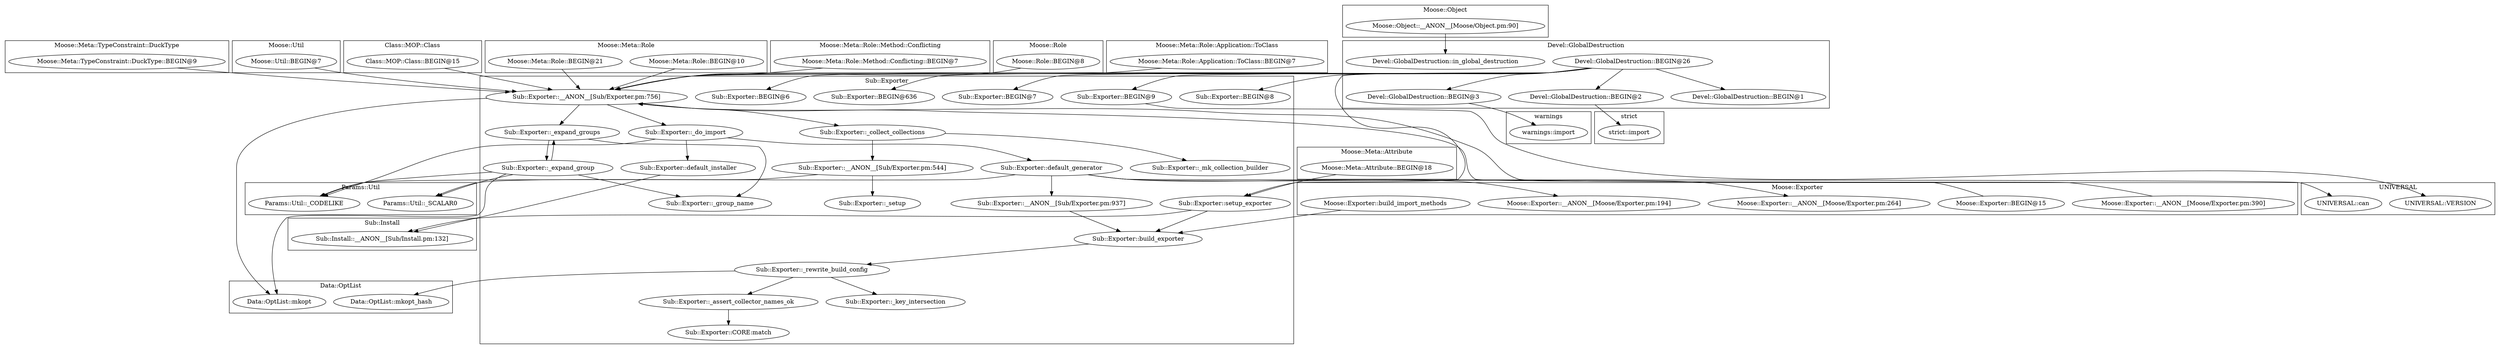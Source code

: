 digraph {
graph [overlap=false]
subgraph cluster_Sub_Exporter {
	label="Sub::Exporter";
	"Sub::Exporter::__ANON__[Sub/Exporter.pm:544]";
	"Sub::Exporter::_expand_group";
	"Sub::Exporter::__ANON__[Sub/Exporter.pm:937]";
	"Sub::Exporter::BEGIN@6";
	"Sub::Exporter::default_generator";
	"Sub::Exporter::_collect_collections";
	"Sub::Exporter::build_exporter";
	"Sub::Exporter::BEGIN@8";
	"Sub::Exporter::_do_import";
	"Sub::Exporter::BEGIN@9";
	"Sub::Exporter::__ANON__[Sub/Exporter.pm:756]";
	"Sub::Exporter::_expand_groups";
	"Sub::Exporter::default_installer";
	"Sub::Exporter::_assert_collector_names_ok";
	"Sub::Exporter::setup_exporter";
	"Sub::Exporter::_key_intersection";
	"Sub::Exporter::CORE:match";
	"Sub::Exporter::_rewrite_build_config";
	"Sub::Exporter::BEGIN@7";
	"Sub::Exporter::_mk_collection_builder";
	"Sub::Exporter::_group_name";
	"Sub::Exporter::_setup";
	"Sub::Exporter::BEGIN@636";
}
subgraph cluster_Moose_Meta_TypeConstraint_DuckType {
	label="Moose::Meta::TypeConstraint::DuckType";
	"Moose::Meta::TypeConstraint::DuckType::BEGIN@9";
}
subgraph cluster_warnings {
	label="warnings";
	"warnings::import";
}
subgraph cluster_Data_OptList {
	label="Data::OptList";
	"Data::OptList::mkopt_hash";
	"Data::OptList::mkopt";
}
subgraph cluster_Moose_Exporter {
	label="Moose::Exporter";
	"Moose::Exporter::BEGIN@15";
	"Moose::Exporter::__ANON__[Moose/Exporter.pm:390]";
	"Moose::Exporter::__ANON__[Moose/Exporter.pm:194]";
	"Moose::Exporter::__ANON__[Moose/Exporter.pm:264]";
	"Moose::Exporter::build_import_methods";
}
subgraph cluster_Moose_Util {
	label="Moose::Util";
	"Moose::Util::BEGIN@7";
}
subgraph cluster_strict {
	label="strict";
	"strict::import";
}
subgraph cluster_Devel_GlobalDestruction {
	label="Devel::GlobalDestruction";
	"Devel::GlobalDestruction::BEGIN@26";
	"Devel::GlobalDestruction::BEGIN@3";
	"Devel::GlobalDestruction::BEGIN@2";
	"Devel::GlobalDestruction::BEGIN@1";
	"Devel::GlobalDestruction::in_global_destruction";
}
subgraph cluster_Class_MOP_Class {
	label="Class::MOP::Class";
	"Class::MOP::Class::BEGIN@15";
}
subgraph cluster_Moose_Meta_Role {
	label="Moose::Meta::Role";
	"Moose::Meta::Role::BEGIN@10";
	"Moose::Meta::Role::BEGIN@21";
}
subgraph cluster_Params_Util {
	label="Params::Util";
	"Params::Util::_SCALAR0";
	"Params::Util::_CODELIKE";
}
subgraph cluster_Moose_Meta_Role_Method_Conflicting {
	label="Moose::Meta::Role::Method::Conflicting";
	"Moose::Meta::Role::Method::Conflicting::BEGIN@7";
}
subgraph cluster_Sub_Install {
	label="Sub::Install";
	"Sub::Install::__ANON__[Sub/Install.pm:132]";
}
subgraph cluster_Moose_Object {
	label="Moose::Object";
	"Moose::Object::__ANON__[Moose/Object.pm:90]";
}
subgraph cluster_Moose_Role {
	label="Moose::Role";
	"Moose::Role::BEGIN@8";
}
subgraph cluster_UNIVERSAL {
	label="UNIVERSAL";
	"UNIVERSAL::VERSION";
	"UNIVERSAL::can";
}
subgraph cluster_Moose_Meta_Attribute {
	label="Moose::Meta::Attribute";
	"Moose::Meta::Attribute::BEGIN@18";
}
subgraph cluster_Moose_Meta_Role_Application_ToClass {
	label="Moose::Meta::Role::Application::ToClass";
	"Moose::Meta::Role::Application::ToClass::BEGIN@7";
}
"Sub::Exporter::_collect_collections" -> "Sub::Exporter::__ANON__[Sub/Exporter.pm:544]";
"Sub::Exporter::_do_import" -> "Sub::Exporter::default_installer";
"Devel::GlobalDestruction::BEGIN@26" -> "Sub::Exporter::BEGIN@6";
"Devel::GlobalDestruction::BEGIN@26" -> "Sub::Exporter::BEGIN@9";
"Sub::Exporter::_rewrite_build_config" -> "Sub::Exporter::_assert_collector_names_ok";
"Sub::Exporter::_assert_collector_names_ok" -> "Sub::Exporter::CORE:match";
"Sub::Exporter::build_exporter" -> "Sub::Exporter::_rewrite_build_config";
"Devel::GlobalDestruction::BEGIN@26" -> "Devel::GlobalDestruction::BEGIN@1";
"Sub::Exporter::default_generator" -> "UNIVERSAL::can";
"Sub::Exporter::default_generator" -> "Sub::Exporter::__ANON__[Sub/Exporter.pm:937]";
"Moose::Util::BEGIN@7" -> "Sub::Exporter::__ANON__[Sub/Exporter.pm:756]";
"Devel::GlobalDestruction::BEGIN@26" -> "Sub::Exporter::__ANON__[Sub/Exporter.pm:756]";
"Moose::Meta::Role::Application::ToClass::BEGIN@7" -> "Sub::Exporter::__ANON__[Sub/Exporter.pm:756]";
"Moose::Meta::TypeConstraint::DuckType::BEGIN@9" -> "Sub::Exporter::__ANON__[Sub/Exporter.pm:756]";
"Class::MOP::Class::BEGIN@15" -> "Sub::Exporter::__ANON__[Sub/Exporter.pm:756]";
"Moose::Meta::Role::BEGIN@21" -> "Sub::Exporter::__ANON__[Sub/Exporter.pm:756]";
"Moose::Meta::Role::Method::Conflicting::BEGIN@7" -> "Sub::Exporter::__ANON__[Sub/Exporter.pm:756]";
"Moose::Exporter::__ANON__[Moose/Exporter.pm:390]" -> "Sub::Exporter::__ANON__[Sub/Exporter.pm:756]";
"Moose::Exporter::BEGIN@15" -> "Sub::Exporter::__ANON__[Sub/Exporter.pm:756]";
"Moose::Meta::Role::BEGIN@10" -> "Sub::Exporter::__ANON__[Sub/Exporter.pm:756]";
"Moose::Role::BEGIN@8" -> "Sub::Exporter::__ANON__[Sub/Exporter.pm:756]";
"Devel::GlobalDestruction::BEGIN@3" -> "warnings::import";
"Sub::Exporter::_expand_groups" -> "Sub::Exporter::_group_name";
"Sub::Exporter::_expand_group" -> "Sub::Exporter::_group_name";
"Sub::Exporter::_expand_groups" -> "Sub::Exporter::_expand_group";
"Sub::Exporter::default_generator" -> "Params::Util::_CODELIKE";
"Sub::Exporter::_expand_group" -> "Params::Util::_CODELIKE";
"Sub::Exporter::_do_import" -> "Params::Util::_CODELIKE";
"Sub::Exporter::__ANON__[Sub/Exporter.pm:756]" -> "Sub::Exporter::_collect_collections";
"Sub::Exporter::default_generator" -> "Moose::Exporter::__ANON__[Moose/Exporter.pm:264]";
"Sub::Exporter::default_generator" -> "Moose::Exporter::__ANON__[Moose/Exporter.pm:194]";
"Sub::Exporter::_collect_collections" -> "Sub::Exporter::_mk_collection_builder";
"Sub::Exporter::BEGIN@9" -> "UNIVERSAL::VERSION";
"Devel::GlobalDestruction::BEGIN@2" -> "strict::import";
"Sub::Exporter::_do_import" -> "Sub::Exporter::default_generator";
"Devel::GlobalDestruction::BEGIN@26" -> "Sub::Exporter::BEGIN@8";
"Sub::Exporter::__ANON__[Sub/Exporter.pm:756]" -> "Sub::Exporter::_do_import";
"Devel::GlobalDestruction::BEGIN@26" -> "Sub::Exporter::BEGIN@7";
"Sub::Exporter::__ANON__[Sub/Exporter.pm:756]" -> "Data::OptList::mkopt";
"Sub::Exporter::_expand_group" -> "Data::OptList::mkopt";
"Sub::Exporter::default_installer" -> "Sub::Install::__ANON__[Sub/Install.pm:132]";
"Sub::Exporter::setup_exporter" -> "Sub::Install::__ANON__[Sub/Install.pm:132]";
"Moose::Object::__ANON__[Moose/Object.pm:90]" -> "Devel::GlobalDestruction::in_global_destruction";
"Devel::GlobalDestruction::BEGIN@26" -> "Devel::GlobalDestruction::BEGIN@3";
"Devel::GlobalDestruction::BEGIN@26" -> "Sub::Exporter::setup_exporter";
"Moose::Meta::Attribute::BEGIN@18" -> "Sub::Exporter::setup_exporter";
"Sub::Exporter::__ANON__[Sub/Exporter.pm:544]" -> "Sub::Exporter::_setup";
"Sub::Exporter::__ANON__[Sub/Exporter.pm:937]" -> "Sub::Exporter::build_exporter";
"Sub::Exporter::setup_exporter" -> "Sub::Exporter::build_exporter";
"Moose::Exporter::build_import_methods" -> "Sub::Exporter::build_exporter";
"Sub::Exporter::__ANON__[Sub/Exporter.pm:756]" -> "Sub::Exporter::_expand_groups";
"Sub::Exporter::_expand_group" -> "Sub::Exporter::_expand_groups";
"Devel::GlobalDestruction::BEGIN@26" -> "Sub::Exporter::BEGIN@636";
"Sub::Exporter::__ANON__[Sub/Exporter.pm:544]" -> "Params::Util::_SCALAR0";
"Sub::Exporter::_expand_group" -> "Params::Util::_SCALAR0";
"Sub::Exporter::_rewrite_build_config" -> "Data::OptList::mkopt_hash";
"Devel::GlobalDestruction::BEGIN@26" -> "Devel::GlobalDestruction::BEGIN@2";
"Sub::Exporter::_rewrite_build_config" -> "Sub::Exporter::_key_intersection";
}
